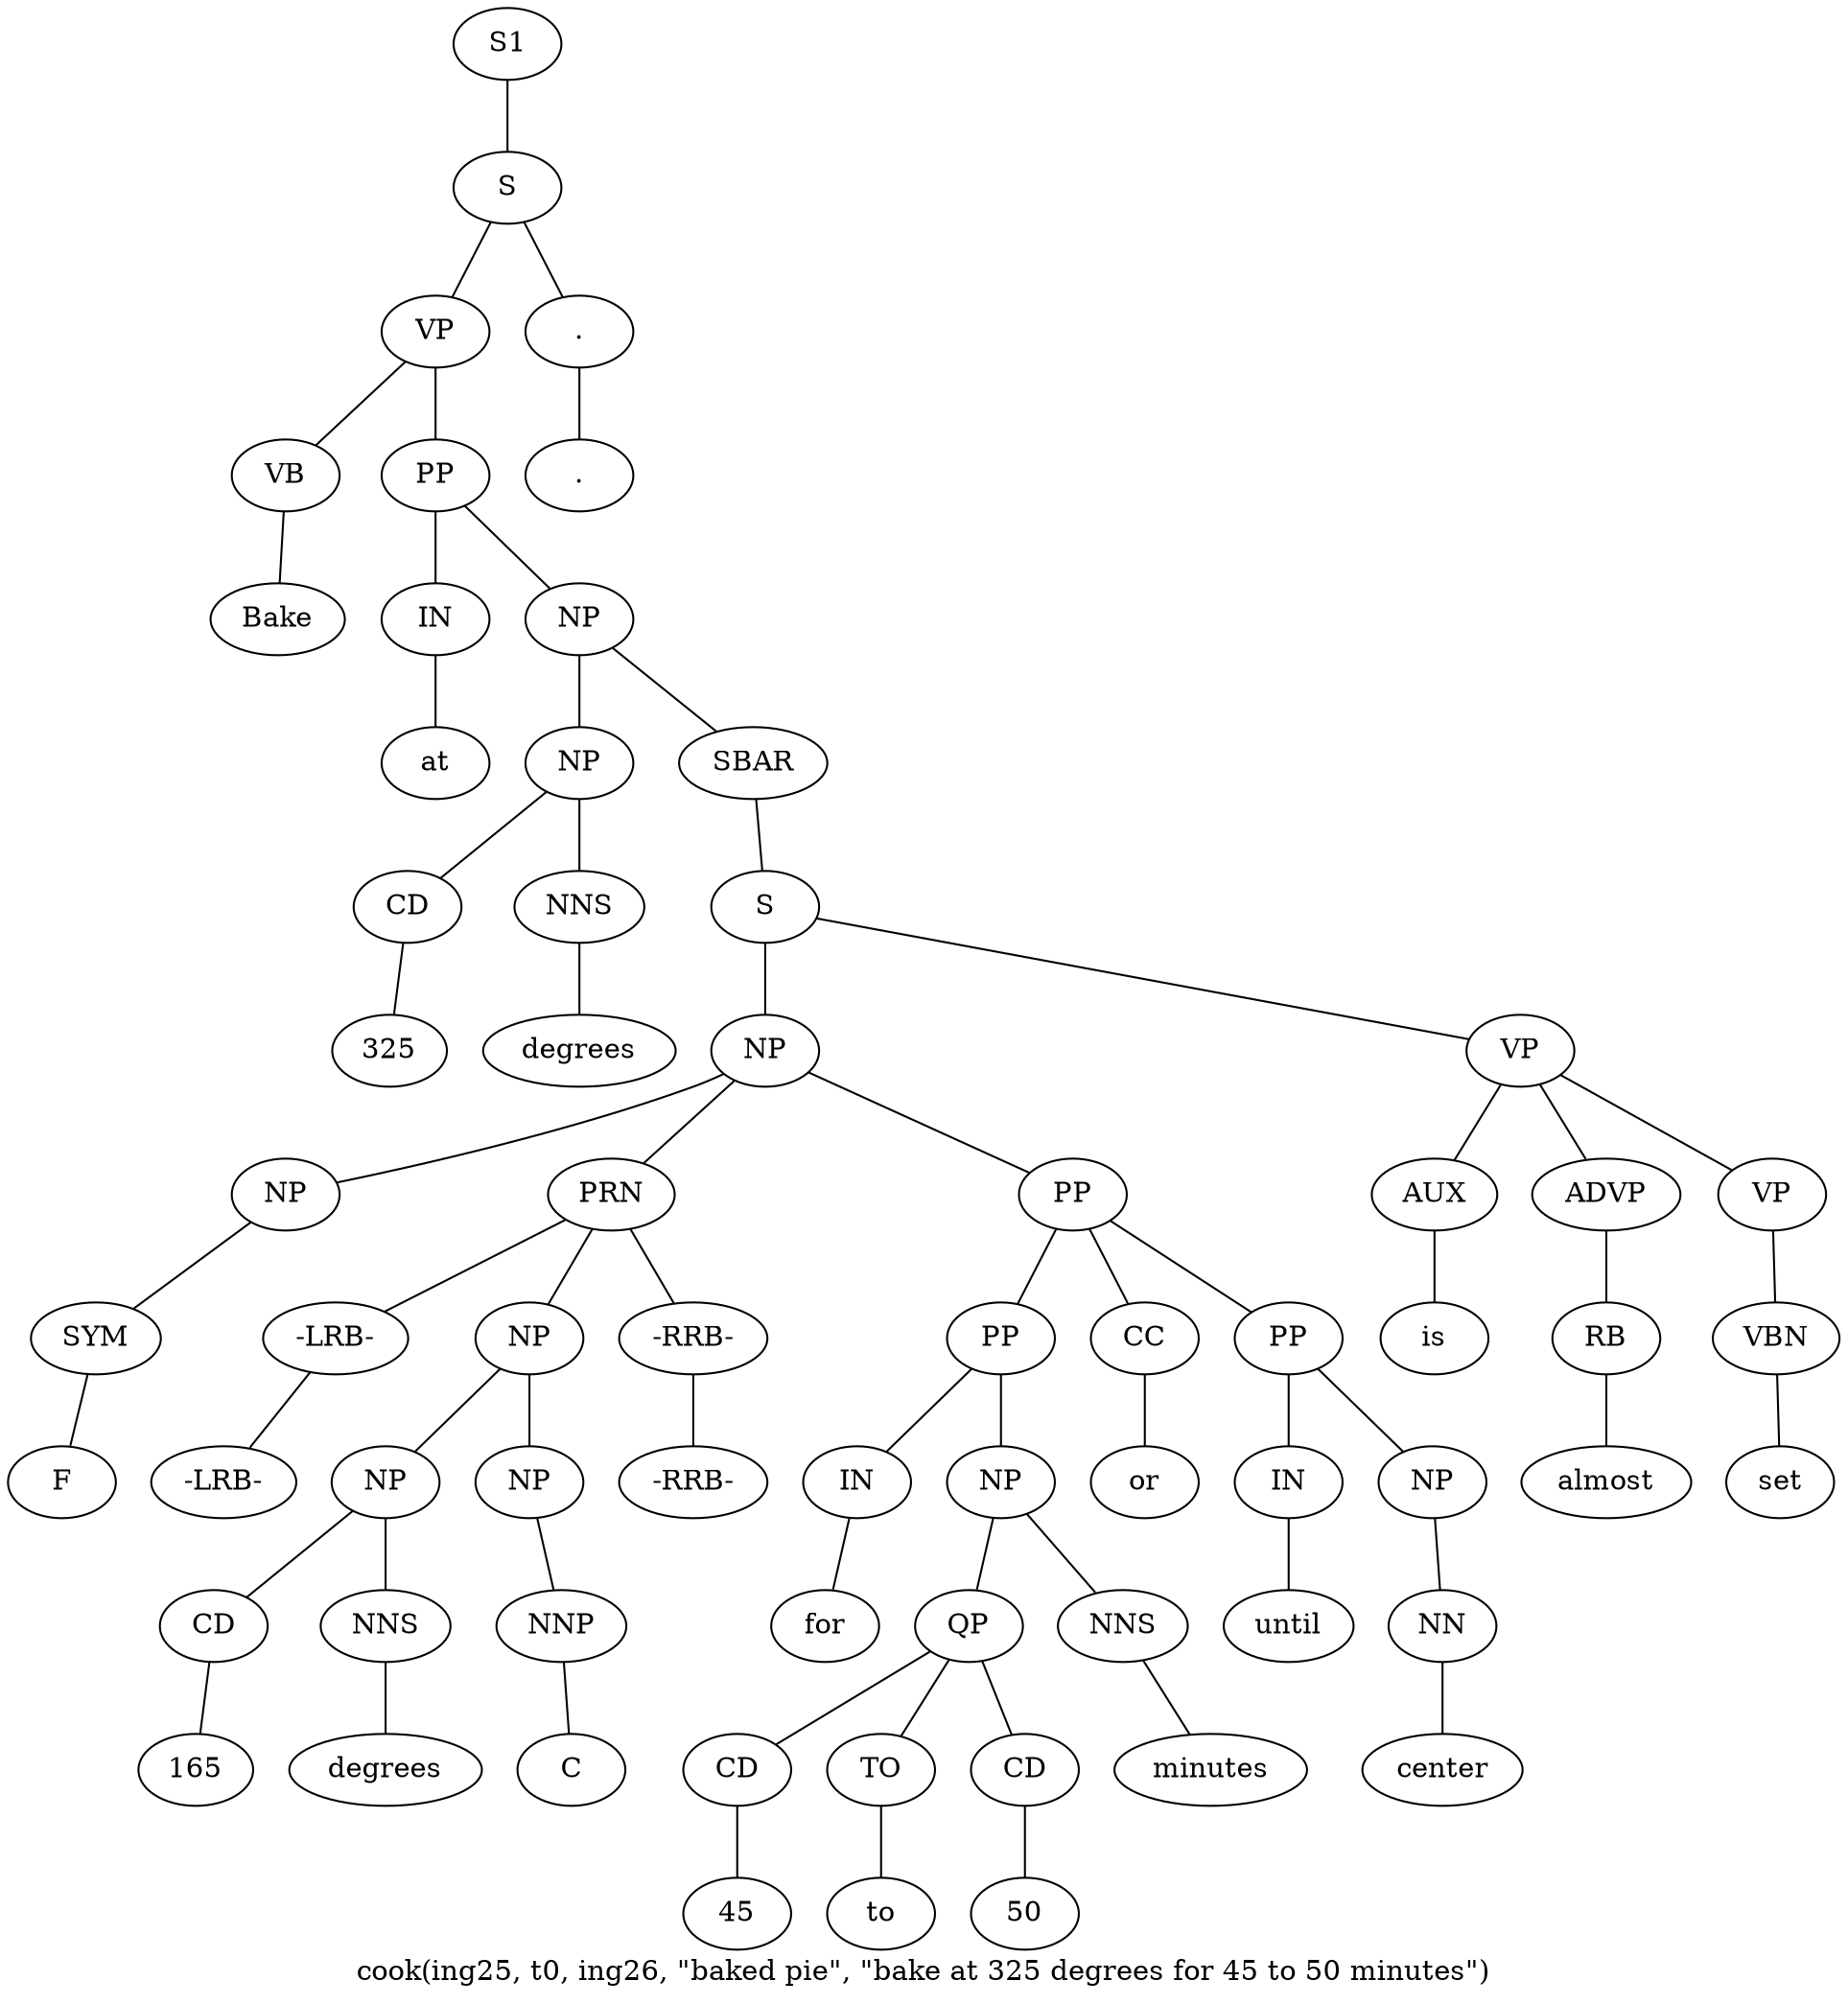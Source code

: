 graph SyntaxGraph {
	label = "cook(ing25, t0, ing26, \"baked pie\", \"bake at 325 degrees for 45 to 50 minutes\")";
	Node0 [label="S1"];
	Node1 [label="S"];
	Node2 [label="VP"];
	Node3 [label="VB"];
	Node4 [label="Bake"];
	Node5 [label="PP"];
	Node6 [label="IN"];
	Node7 [label="at"];
	Node8 [label="NP"];
	Node9 [label="NP"];
	Node10 [label="CD"];
	Node11 [label="325"];
	Node12 [label="NNS"];
	Node13 [label="degrees"];
	Node14 [label="SBAR"];
	Node15 [label="S"];
	Node16 [label="NP"];
	Node17 [label="NP"];
	Node18 [label="SYM"];
	Node19 [label="F"];
	Node20 [label="PRN"];
	Node21 [label="-LRB-"];
	Node22 [label="-LRB-"];
	Node23 [label="NP"];
	Node24 [label="NP"];
	Node25 [label="CD"];
	Node26 [label="165"];
	Node27 [label="NNS"];
	Node28 [label="degrees"];
	Node29 [label="NP"];
	Node30 [label="NNP"];
	Node31 [label="C"];
	Node32 [label="-RRB-"];
	Node33 [label="-RRB-"];
	Node34 [label="PP"];
	Node35 [label="PP"];
	Node36 [label="IN"];
	Node37 [label="for"];
	Node38 [label="NP"];
	Node39 [label="QP"];
	Node40 [label="CD"];
	Node41 [label="45"];
	Node42 [label="TO"];
	Node43 [label="to"];
	Node44 [label="CD"];
	Node45 [label="50"];
	Node46 [label="NNS"];
	Node47 [label="minutes"];
	Node48 [label="CC"];
	Node49 [label="or"];
	Node50 [label="PP"];
	Node51 [label="IN"];
	Node52 [label="until"];
	Node53 [label="NP"];
	Node54 [label="NN"];
	Node55 [label="center"];
	Node56 [label="VP"];
	Node57 [label="AUX"];
	Node58 [label="is"];
	Node59 [label="ADVP"];
	Node60 [label="RB"];
	Node61 [label="almost"];
	Node62 [label="VP"];
	Node63 [label="VBN"];
	Node64 [label="set"];
	Node65 [label="."];
	Node66 [label="."];

	Node0 -- Node1;
	Node1 -- Node2;
	Node1 -- Node65;
	Node2 -- Node3;
	Node2 -- Node5;
	Node3 -- Node4;
	Node5 -- Node6;
	Node5 -- Node8;
	Node6 -- Node7;
	Node8 -- Node9;
	Node8 -- Node14;
	Node9 -- Node10;
	Node9 -- Node12;
	Node10 -- Node11;
	Node12 -- Node13;
	Node14 -- Node15;
	Node15 -- Node16;
	Node15 -- Node56;
	Node16 -- Node17;
	Node16 -- Node20;
	Node16 -- Node34;
	Node17 -- Node18;
	Node18 -- Node19;
	Node20 -- Node21;
	Node20 -- Node23;
	Node20 -- Node32;
	Node21 -- Node22;
	Node23 -- Node24;
	Node23 -- Node29;
	Node24 -- Node25;
	Node24 -- Node27;
	Node25 -- Node26;
	Node27 -- Node28;
	Node29 -- Node30;
	Node30 -- Node31;
	Node32 -- Node33;
	Node34 -- Node35;
	Node34 -- Node48;
	Node34 -- Node50;
	Node35 -- Node36;
	Node35 -- Node38;
	Node36 -- Node37;
	Node38 -- Node39;
	Node38 -- Node46;
	Node39 -- Node40;
	Node39 -- Node42;
	Node39 -- Node44;
	Node40 -- Node41;
	Node42 -- Node43;
	Node44 -- Node45;
	Node46 -- Node47;
	Node48 -- Node49;
	Node50 -- Node51;
	Node50 -- Node53;
	Node51 -- Node52;
	Node53 -- Node54;
	Node54 -- Node55;
	Node56 -- Node57;
	Node56 -- Node59;
	Node56 -- Node62;
	Node57 -- Node58;
	Node59 -- Node60;
	Node60 -- Node61;
	Node62 -- Node63;
	Node63 -- Node64;
	Node65 -- Node66;
}